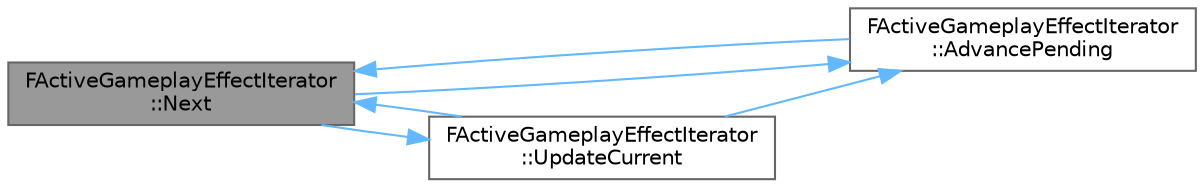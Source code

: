 digraph "FActiveGameplayEffectIterator::Next"
{
 // INTERACTIVE_SVG=YES
 // LATEX_PDF_SIZE
  bgcolor="transparent";
  edge [fontname=Helvetica,fontsize=10,labelfontname=Helvetica,labelfontsize=10];
  node [fontname=Helvetica,fontsize=10,shape=box,height=0.2,width=0.4];
  rankdir="LR";
  Node1 [id="Node000001",label="FActiveGameplayEffectIterator\l::Next",height=0.2,width=0.4,color="gray40", fillcolor="grey60", style="filled", fontcolor="black",tooltip=" "];
  Node1 -> Node2 [id="edge1_Node000001_Node000002",color="steelblue1",style="solid",tooltip=" "];
  Node2 [id="Node000002",label="FActiveGameplayEffectIterator\l::AdvancePending",height=0.2,width=0.4,color="grey40", fillcolor="white", style="filled",URL="$da/d17/classFActiveGameplayEffectIterator.html#a355b9f5f62d82179bff0b4bf3b79080e",tooltip=" "];
  Node2 -> Node1 [id="edge2_Node000002_Node000001",color="steelblue1",style="solid",tooltip=" "];
  Node1 -> Node3 [id="edge3_Node000001_Node000003",color="steelblue1",style="solid",tooltip=" "];
  Node3 [id="Node000003",label="FActiveGameplayEffectIterator\l::UpdateCurrent",height=0.2,width=0.4,color="grey40", fillcolor="white", style="filled",URL="$da/d17/classFActiveGameplayEffectIterator.html#a508feb63398b6062b6a8cea73ea4dd9b",tooltip=" "];
  Node3 -> Node2 [id="edge4_Node000003_Node000002",color="steelblue1",style="solid",tooltip=" "];
  Node3 -> Node1 [id="edge5_Node000003_Node000001",color="steelblue1",style="solid",tooltip=" "];
}
